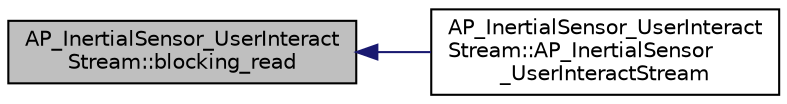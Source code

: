 digraph "AP_InertialSensor_UserInteractStream::blocking_read"
{
 // INTERACTIVE_SVG=YES
  edge [fontname="Helvetica",fontsize="10",labelfontname="Helvetica",labelfontsize="10"];
  node [fontname="Helvetica",fontsize="10",shape=record];
  rankdir="LR";
  Node1 [label="AP_InertialSensor_UserInteract\lStream::blocking_read",height=0.2,width=0.4,color="black", fillcolor="grey75", style="filled", fontcolor="black"];
  Node1 -> Node2 [dir="back",color="midnightblue",fontsize="10",style="solid",fontname="Helvetica"];
  Node2 [label="AP_InertialSensor_UserInteract\lStream::AP_InertialSensor\l_UserInteractStream",height=0.2,width=0.4,color="black", fillcolor="white", style="filled",URL="$classAP__InertialSensor__UserInteractStream.html#af063e059a61d7502cf99207ae89dddc2"];
}
